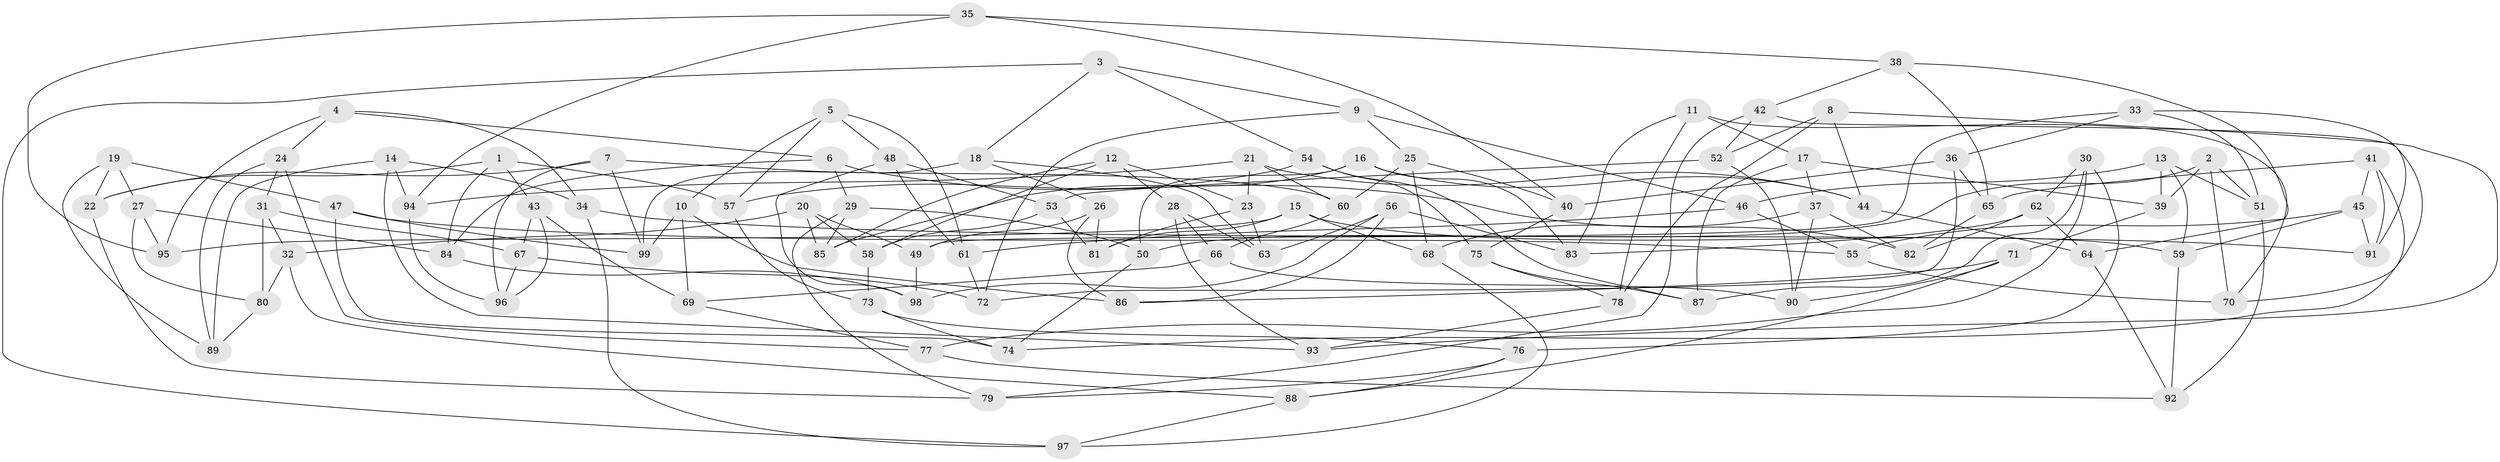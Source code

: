 // Generated by graph-tools (version 1.1) at 2025/16/03/09/25 04:16:30]
// undirected, 99 vertices, 198 edges
graph export_dot {
graph [start="1"]
  node [color=gray90,style=filled];
  1;
  2;
  3;
  4;
  5;
  6;
  7;
  8;
  9;
  10;
  11;
  12;
  13;
  14;
  15;
  16;
  17;
  18;
  19;
  20;
  21;
  22;
  23;
  24;
  25;
  26;
  27;
  28;
  29;
  30;
  31;
  32;
  33;
  34;
  35;
  36;
  37;
  38;
  39;
  40;
  41;
  42;
  43;
  44;
  45;
  46;
  47;
  48;
  49;
  50;
  51;
  52;
  53;
  54;
  55;
  56;
  57;
  58;
  59;
  60;
  61;
  62;
  63;
  64;
  65;
  66;
  67;
  68;
  69;
  70;
  71;
  72;
  73;
  74;
  75;
  76;
  77;
  78;
  79;
  80;
  81;
  82;
  83;
  84;
  85;
  86;
  87;
  88;
  89;
  90;
  91;
  92;
  93;
  94;
  95;
  96;
  97;
  98;
  99;
  1 -- 22;
  1 -- 57;
  1 -- 43;
  1 -- 84;
  2 -- 51;
  2 -- 39;
  2 -- 70;
  2 -- 50;
  3 -- 54;
  3 -- 18;
  3 -- 97;
  3 -- 9;
  4 -- 24;
  4 -- 95;
  4 -- 6;
  4 -- 34;
  5 -- 48;
  5 -- 10;
  5 -- 61;
  5 -- 57;
  6 -- 29;
  6 -- 82;
  6 -- 84;
  7 -- 60;
  7 -- 96;
  7 -- 22;
  7 -- 99;
  8 -- 44;
  8 -- 93;
  8 -- 78;
  8 -- 52;
  9 -- 25;
  9 -- 46;
  9 -- 72;
  10 -- 69;
  10 -- 86;
  10 -- 99;
  11 -- 70;
  11 -- 78;
  11 -- 83;
  11 -- 17;
  12 -- 23;
  12 -- 85;
  12 -- 58;
  12 -- 28;
  13 -- 51;
  13 -- 46;
  13 -- 59;
  13 -- 39;
  14 -- 34;
  14 -- 93;
  14 -- 89;
  14 -- 94;
  15 -- 59;
  15 -- 81;
  15 -- 95;
  15 -- 68;
  16 -- 83;
  16 -- 44;
  16 -- 50;
  16 -- 85;
  17 -- 37;
  17 -- 87;
  17 -- 39;
  18 -- 63;
  18 -- 99;
  18 -- 26;
  19 -- 22;
  19 -- 27;
  19 -- 89;
  19 -- 47;
  20 -- 32;
  20 -- 58;
  20 -- 85;
  20 -- 49;
  21 -- 44;
  21 -- 94;
  21 -- 60;
  21 -- 23;
  22 -- 79;
  23 -- 81;
  23 -- 63;
  24 -- 89;
  24 -- 77;
  24 -- 31;
  25 -- 60;
  25 -- 68;
  25 -- 40;
  26 -- 49;
  26 -- 86;
  26 -- 81;
  27 -- 80;
  27 -- 95;
  27 -- 84;
  28 -- 93;
  28 -- 63;
  28 -- 66;
  29 -- 79;
  29 -- 50;
  29 -- 85;
  30 -- 76;
  30 -- 87;
  30 -- 62;
  30 -- 77;
  31 -- 32;
  31 -- 67;
  31 -- 80;
  32 -- 80;
  32 -- 88;
  33 -- 49;
  33 -- 36;
  33 -- 51;
  33 -- 91;
  34 -- 97;
  34 -- 91;
  35 -- 40;
  35 -- 38;
  35 -- 94;
  35 -- 95;
  36 -- 40;
  36 -- 72;
  36 -- 65;
  37 -- 68;
  37 -- 82;
  37 -- 90;
  38 -- 64;
  38 -- 65;
  38 -- 42;
  39 -- 71;
  40 -- 75;
  41 -- 65;
  41 -- 74;
  41 -- 45;
  41 -- 91;
  42 -- 79;
  42 -- 70;
  42 -- 52;
  43 -- 67;
  43 -- 69;
  43 -- 96;
  44 -- 64;
  45 -- 91;
  45 -- 55;
  45 -- 59;
  46 -- 61;
  46 -- 55;
  47 -- 99;
  47 -- 55;
  47 -- 74;
  48 -- 53;
  48 -- 98;
  48 -- 61;
  49 -- 98;
  50 -- 74;
  51 -- 92;
  52 -- 90;
  52 -- 53;
  53 -- 81;
  53 -- 58;
  54 -- 57;
  54 -- 75;
  54 -- 87;
  55 -- 70;
  56 -- 83;
  56 -- 63;
  56 -- 86;
  56 -- 98;
  57 -- 73;
  58 -- 73;
  59 -- 92;
  60 -- 66;
  61 -- 72;
  62 -- 82;
  62 -- 83;
  62 -- 64;
  64 -- 92;
  65 -- 82;
  66 -- 90;
  66 -- 69;
  67 -- 72;
  67 -- 96;
  68 -- 97;
  69 -- 77;
  71 -- 86;
  71 -- 88;
  71 -- 90;
  73 -- 74;
  73 -- 76;
  75 -- 78;
  75 -- 87;
  76 -- 79;
  76 -- 88;
  77 -- 92;
  78 -- 93;
  80 -- 89;
  84 -- 98;
  88 -- 97;
  94 -- 96;
}
